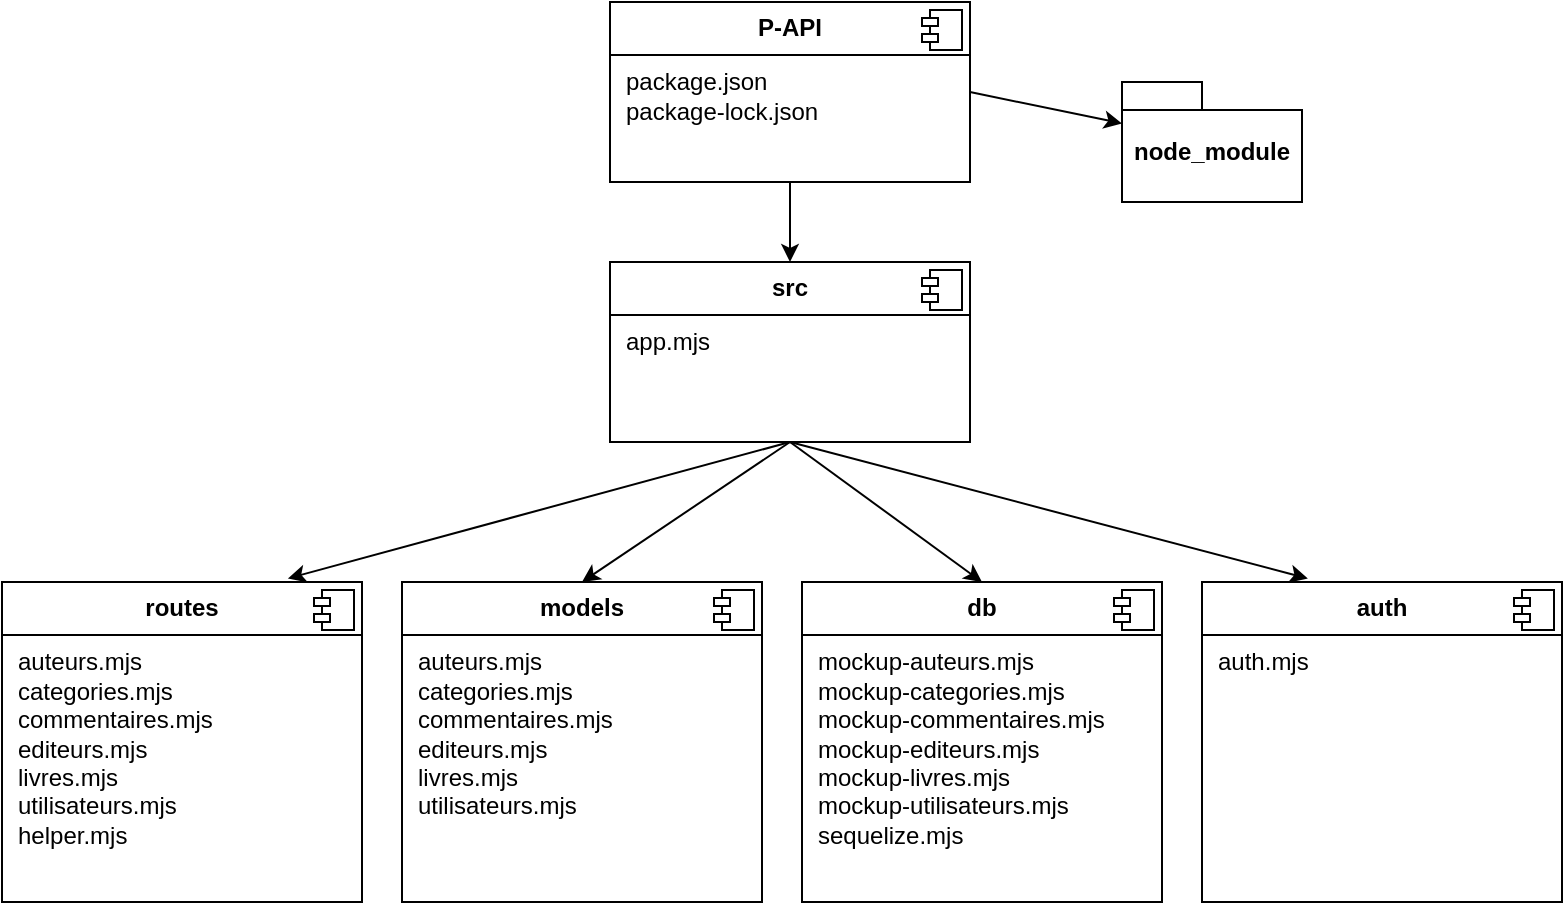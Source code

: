 <mxfile version="24.0.5" type="device">
  <diagram name="Page-1" id="1xinBBYzjtLA0QXOlqDQ">
    <mxGraphModel dx="1434" dy="780" grid="1" gridSize="10" guides="1" tooltips="1" connect="1" arrows="1" fold="1" page="1" pageScale="1" pageWidth="827" pageHeight="1169" math="0" shadow="0">
      <root>
        <mxCell id="0" />
        <mxCell id="1" parent="0" />
        <mxCell id="4jSW-Y-S4H_q4Jhx5r0V-1" value="node_module" style="shape=folder;fontStyle=1;spacingTop=10;tabWidth=40;tabHeight=14;tabPosition=left;html=1;whiteSpace=wrap;" parent="1" vertex="1">
          <mxGeometry x="580" y="60" width="90" height="60" as="geometry" />
        </mxCell>
        <mxCell id="4jSW-Y-S4H_q4Jhx5r0V-14" style="edgeStyle=none;rounded=0;orthogonalLoop=1;jettySize=auto;html=1;exitX=1;exitY=0.5;exitDx=0;exitDy=0;" parent="1" source="4jSW-Y-S4H_q4Jhx5r0V-2" target="4jSW-Y-S4H_q4Jhx5r0V-1" edge="1">
          <mxGeometry relative="1" as="geometry" />
        </mxCell>
        <mxCell id="4jSW-Y-S4H_q4Jhx5r0V-17" style="edgeStyle=none;rounded=0;orthogonalLoop=1;jettySize=auto;html=1;exitX=0.5;exitY=1;exitDx=0;exitDy=0;" parent="1" source="4jSW-Y-S4H_q4Jhx5r0V-2" target="4jSW-Y-S4H_q4Jhx5r0V-10" edge="1">
          <mxGeometry relative="1" as="geometry" />
        </mxCell>
        <mxCell id="4jSW-Y-S4H_q4Jhx5r0V-2" value="&lt;p style=&quot;margin:0px;margin-top:6px;text-align:center;&quot;&gt;&lt;b&gt;P-API&lt;/b&gt;&lt;/p&gt;&lt;hr size=&quot;1&quot; style=&quot;border-style:solid;&quot;&gt;&lt;p style=&quot;margin:0px;margin-left:8px;&quot;&gt;package.json&lt;/p&gt;&lt;p style=&quot;margin:0px;margin-left:8px;&quot;&gt;package-lock.json&lt;/p&gt;" style="align=left;overflow=fill;html=1;dropTarget=0;whiteSpace=wrap;" parent="1" vertex="1">
          <mxGeometry x="324" y="20" width="180" height="90" as="geometry" />
        </mxCell>
        <mxCell id="4jSW-Y-S4H_q4Jhx5r0V-3" value="" style="shape=component;jettyWidth=8;jettyHeight=4;" parent="4jSW-Y-S4H_q4Jhx5r0V-2" vertex="1">
          <mxGeometry x="1" width="20" height="20" relative="1" as="geometry">
            <mxPoint x="-24" y="4" as="offset" />
          </mxGeometry>
        </mxCell>
        <mxCell id="4jSW-Y-S4H_q4Jhx5r0V-4" value="&lt;p style=&quot;margin:0px;margin-top:6px;text-align:center;&quot;&gt;&lt;b&gt;auth&lt;/b&gt;&lt;/p&gt;&lt;hr size=&quot;1&quot; style=&quot;border-style:solid;&quot;&gt;&lt;p style=&quot;margin:0px;margin-left:8px;&quot;&gt;auth.mjs&lt;/p&gt;" style="align=left;overflow=fill;html=1;dropTarget=0;whiteSpace=wrap;" parent="1" vertex="1">
          <mxGeometry x="620" y="310" width="180" height="160" as="geometry" />
        </mxCell>
        <mxCell id="4jSW-Y-S4H_q4Jhx5r0V-5" value="" style="shape=component;jettyWidth=8;jettyHeight=4;" parent="4jSW-Y-S4H_q4Jhx5r0V-4" vertex="1">
          <mxGeometry x="1" width="20" height="20" relative="1" as="geometry">
            <mxPoint x="-24" y="4" as="offset" />
          </mxGeometry>
        </mxCell>
        <mxCell id="4jSW-Y-S4H_q4Jhx5r0V-6" value="&lt;p style=&quot;margin:0px;margin-top:6px;text-align:center;&quot;&gt;&lt;b&gt;models&lt;/b&gt;&lt;/p&gt;&lt;hr size=&quot;1&quot; style=&quot;border-style:solid;&quot;&gt;&lt;p style=&quot;margin:0px;margin-left:8px;&quot;&gt;auteurs.mjs&lt;/p&gt;&lt;p style=&quot;margin:0px;margin-left:8px;&quot;&gt;categories.mjs&lt;/p&gt;&lt;p style=&quot;margin:0px;margin-left:8px;&quot;&gt;commentaires.mjs&lt;/p&gt;&lt;p style=&quot;margin:0px;margin-left:8px;&quot;&gt;editeurs.mjs&lt;br&gt;livres.mjs&lt;/p&gt;&lt;p style=&quot;margin:0px;margin-left:8px;&quot;&gt;utilisateurs.mjs&lt;/p&gt;" style="align=left;overflow=fill;html=1;dropTarget=0;whiteSpace=wrap;" parent="1" vertex="1">
          <mxGeometry x="220" y="310" width="180" height="160" as="geometry" />
        </mxCell>
        <mxCell id="4jSW-Y-S4H_q4Jhx5r0V-7" value="" style="shape=component;jettyWidth=8;jettyHeight=4;" parent="4jSW-Y-S4H_q4Jhx5r0V-6" vertex="1">
          <mxGeometry x="1" width="20" height="20" relative="1" as="geometry">
            <mxPoint x="-24" y="4" as="offset" />
          </mxGeometry>
        </mxCell>
        <mxCell id="4jSW-Y-S4H_q4Jhx5r0V-8" value="&lt;p style=&quot;margin:0px;margin-top:6px;text-align:center;&quot;&gt;&lt;b&gt;routes&lt;/b&gt;&lt;/p&gt;&lt;hr size=&quot;1&quot; style=&quot;border-style:solid;&quot;&gt;&lt;p style=&quot;margin:0px;margin-left:8px;&quot;&gt;auteurs.mjs&lt;/p&gt;&lt;p style=&quot;margin:0px;margin-left:8px;&quot;&gt;categories.mjs&lt;/p&gt;&lt;p style=&quot;margin:0px;margin-left:8px;&quot;&gt;commentaires.mjs&lt;br&gt;editeurs.mjs&lt;/p&gt;&lt;p style=&quot;margin:0px;margin-left:8px;&quot;&gt;&lt;span style=&quot;background-color: initial;&quot;&gt;livres.mjs&lt;/span&gt;&lt;br&gt;&lt;/p&gt;&lt;p style=&quot;margin:0px;margin-left:8px;&quot;&gt;utilisateurs.mjs&lt;/p&gt;&lt;p style=&quot;margin: 0px 0px 0px 8px;&quot;&gt;helper.mjs&lt;/p&gt;&lt;div&gt;&lt;br&gt;&lt;/div&gt;" style="align=left;overflow=fill;html=1;dropTarget=0;whiteSpace=wrap;" parent="1" vertex="1">
          <mxGeometry x="20" y="310" width="180" height="160" as="geometry" />
        </mxCell>
        <mxCell id="4jSW-Y-S4H_q4Jhx5r0V-9" value="" style="shape=component;jettyWidth=8;jettyHeight=4;" parent="4jSW-Y-S4H_q4Jhx5r0V-8" vertex="1">
          <mxGeometry x="1" width="20" height="20" relative="1" as="geometry">
            <mxPoint x="-24" y="4" as="offset" />
          </mxGeometry>
        </mxCell>
        <mxCell id="4jSW-Y-S4H_q4Jhx5r0V-19" style="edgeStyle=none;rounded=0;orthogonalLoop=1;jettySize=auto;html=1;exitX=0.5;exitY=1;exitDx=0;exitDy=0;entryX=0.5;entryY=0;entryDx=0;entryDy=0;" parent="1" source="4jSW-Y-S4H_q4Jhx5r0V-10" target="4jSW-Y-S4H_q4Jhx5r0V-6" edge="1">
          <mxGeometry relative="1" as="geometry" />
        </mxCell>
        <mxCell id="4jSW-Y-S4H_q4Jhx5r0V-20" style="edgeStyle=none;rounded=0;orthogonalLoop=1;jettySize=auto;html=1;exitX=0.5;exitY=1;exitDx=0;exitDy=0;entryX=0.5;entryY=0;entryDx=0;entryDy=0;" parent="1" source="4jSW-Y-S4H_q4Jhx5r0V-10" target="4jSW-Y-S4H_q4Jhx5r0V-15" edge="1">
          <mxGeometry relative="1" as="geometry" />
        </mxCell>
        <mxCell id="4jSW-Y-S4H_q4Jhx5r0V-10" value="&lt;p style=&quot;margin:0px;margin-top:6px;text-align:center;&quot;&gt;&lt;b&gt;src&lt;/b&gt;&lt;/p&gt;&lt;hr size=&quot;1&quot; style=&quot;border-style:solid;&quot;&gt;&lt;p style=&quot;margin:0px;margin-left:8px;&quot;&gt;app.mjs&lt;br&gt;&lt;/p&gt;" style="align=left;overflow=fill;html=1;dropTarget=0;whiteSpace=wrap;" parent="1" vertex="1">
          <mxGeometry x="324" y="150" width="180" height="90" as="geometry" />
        </mxCell>
        <mxCell id="4jSW-Y-S4H_q4Jhx5r0V-11" value="" style="shape=component;jettyWidth=8;jettyHeight=4;" parent="4jSW-Y-S4H_q4Jhx5r0V-10" vertex="1">
          <mxGeometry x="1" width="20" height="20" relative="1" as="geometry">
            <mxPoint x="-24" y="4" as="offset" />
          </mxGeometry>
        </mxCell>
        <mxCell id="4jSW-Y-S4H_q4Jhx5r0V-15" value="&lt;p style=&quot;margin:0px;margin-top:6px;text-align:center;&quot;&gt;&lt;b&gt;db&lt;/b&gt;&lt;/p&gt;&lt;hr size=&quot;1&quot; style=&quot;border-style:solid;&quot;&gt;&lt;p style=&quot;margin:0px;margin-left:8px;&quot;&gt;mockup-auteurs.mjs&lt;/p&gt;&lt;p style=&quot;margin:0px;margin-left:8px;&quot;&gt;mockup-categories.mjs&lt;/p&gt;&lt;p style=&quot;margin:0px;margin-left:8px;&quot;&gt;mockup-commentaires.mjs&lt;/p&gt;&lt;p style=&quot;margin:0px;margin-left:8px;&quot;&gt;mockup-editeurs.mjs&lt;/p&gt;&lt;p style=&quot;margin:0px;margin-left:8px;&quot;&gt;mockup-livres.mjs&lt;/p&gt;&lt;p style=&quot;margin:0px;margin-left:8px;&quot;&gt;mockup-utilisateurs.mjs&lt;/p&gt;&lt;p style=&quot;margin:0px;margin-left:8px;&quot;&gt;sequelize.mjs&lt;/p&gt;" style="align=left;overflow=fill;html=1;dropTarget=0;whiteSpace=wrap;" parent="1" vertex="1">
          <mxGeometry x="420" y="310" width="180" height="160" as="geometry" />
        </mxCell>
        <mxCell id="4jSW-Y-S4H_q4Jhx5r0V-16" value="" style="shape=component;jettyWidth=8;jettyHeight=4;" parent="4jSW-Y-S4H_q4Jhx5r0V-15" vertex="1">
          <mxGeometry x="1" width="20" height="20" relative="1" as="geometry">
            <mxPoint x="-24" y="4" as="offset" />
          </mxGeometry>
        </mxCell>
        <mxCell id="4jSW-Y-S4H_q4Jhx5r0V-18" style="edgeStyle=none;rounded=0;orthogonalLoop=1;jettySize=auto;html=1;exitX=0.5;exitY=1;exitDx=0;exitDy=0;entryX=0.794;entryY=-0.011;entryDx=0;entryDy=0;entryPerimeter=0;" parent="1" source="4jSW-Y-S4H_q4Jhx5r0V-10" target="4jSW-Y-S4H_q4Jhx5r0V-8" edge="1">
          <mxGeometry relative="1" as="geometry" />
        </mxCell>
        <mxCell id="4jSW-Y-S4H_q4Jhx5r0V-21" style="edgeStyle=none;rounded=0;orthogonalLoop=1;jettySize=auto;html=1;exitX=0.5;exitY=1;exitDx=0;exitDy=0;entryX=0.294;entryY=-0.011;entryDx=0;entryDy=0;entryPerimeter=0;" parent="1" source="4jSW-Y-S4H_q4Jhx5r0V-10" target="4jSW-Y-S4H_q4Jhx5r0V-4" edge="1">
          <mxGeometry relative="1" as="geometry" />
        </mxCell>
      </root>
    </mxGraphModel>
  </diagram>
</mxfile>
